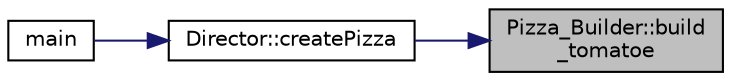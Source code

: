 digraph "Pizza_Builder::build_tomatoe"
{
 // LATEX_PDF_SIZE
  bgcolor="transparent";
  edge [fontname="Helvetica",fontsize="10",labelfontname="Helvetica",labelfontsize="10"];
  node [fontname="Helvetica",fontsize="10",shape=record];
  rankdir="RL";
  Node1 [label="Pizza_Builder::build\l_tomatoe",height=0.2,width=0.4,color="black", fillcolor="grey75", style="filled", fontcolor="black",tooltip=" "];
  Node1 -> Node2 [dir="back",color="midnightblue",fontsize="10",style="solid",fontname="Helvetica"];
  Node2 [label="Director::createPizza",height=0.2,width=0.4,color="black",URL="$class_director.html#abd24e16a9a96177b69ca2fa7408313e0",tooltip=" "];
  Node2 -> Node3 [dir="back",color="midnightblue",fontsize="10",style="solid",fontname="Helvetica"];
  Node3 [label="main",height=0.2,width=0.4,color="black",URL="$five_8cpp.html#ae66f6b31b5ad750f1fe042a706a4e3d4",tooltip="главная функция"];
}
